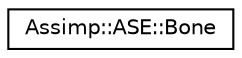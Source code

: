 digraph "Graphical Class Hierarchy"
{
  edge [fontname="Helvetica",fontsize="10",labelfontname="Helvetica",labelfontsize="10"];
  node [fontname="Helvetica",fontsize="10",shape=record];
  rankdir="LR";
  Node1 [label="Assimp::ASE::Bone",height=0.2,width=0.4,color="black", fillcolor="white", style="filled",URL="$struct_assimp_1_1_a_s_e_1_1_bone.html"];
}
